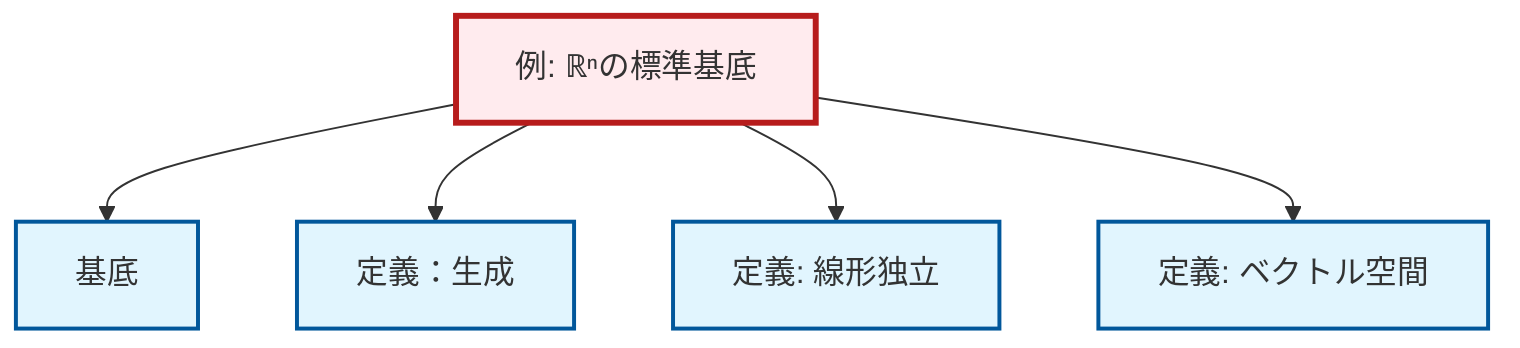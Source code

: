 graph TD
    classDef definition fill:#e1f5fe,stroke:#01579b,stroke-width:2px
    classDef theorem fill:#f3e5f5,stroke:#4a148c,stroke-width:2px
    classDef axiom fill:#fff3e0,stroke:#e65100,stroke-width:2px
    classDef example fill:#e8f5e9,stroke:#1b5e20,stroke-width:2px
    classDef current fill:#ffebee,stroke:#b71c1c,stroke-width:3px
    def-vector-space["定義: ベクトル空間"]:::definition
    def-span["定義：生成"]:::definition
    ex-standard-basis-rn["例: ℝⁿの標準基底"]:::example
    def-basis["基底"]:::definition
    def-linear-independence["定義: 線形独立"]:::definition
    ex-standard-basis-rn --> def-basis
    ex-standard-basis-rn --> def-span
    ex-standard-basis-rn --> def-linear-independence
    ex-standard-basis-rn --> def-vector-space
    class ex-standard-basis-rn current